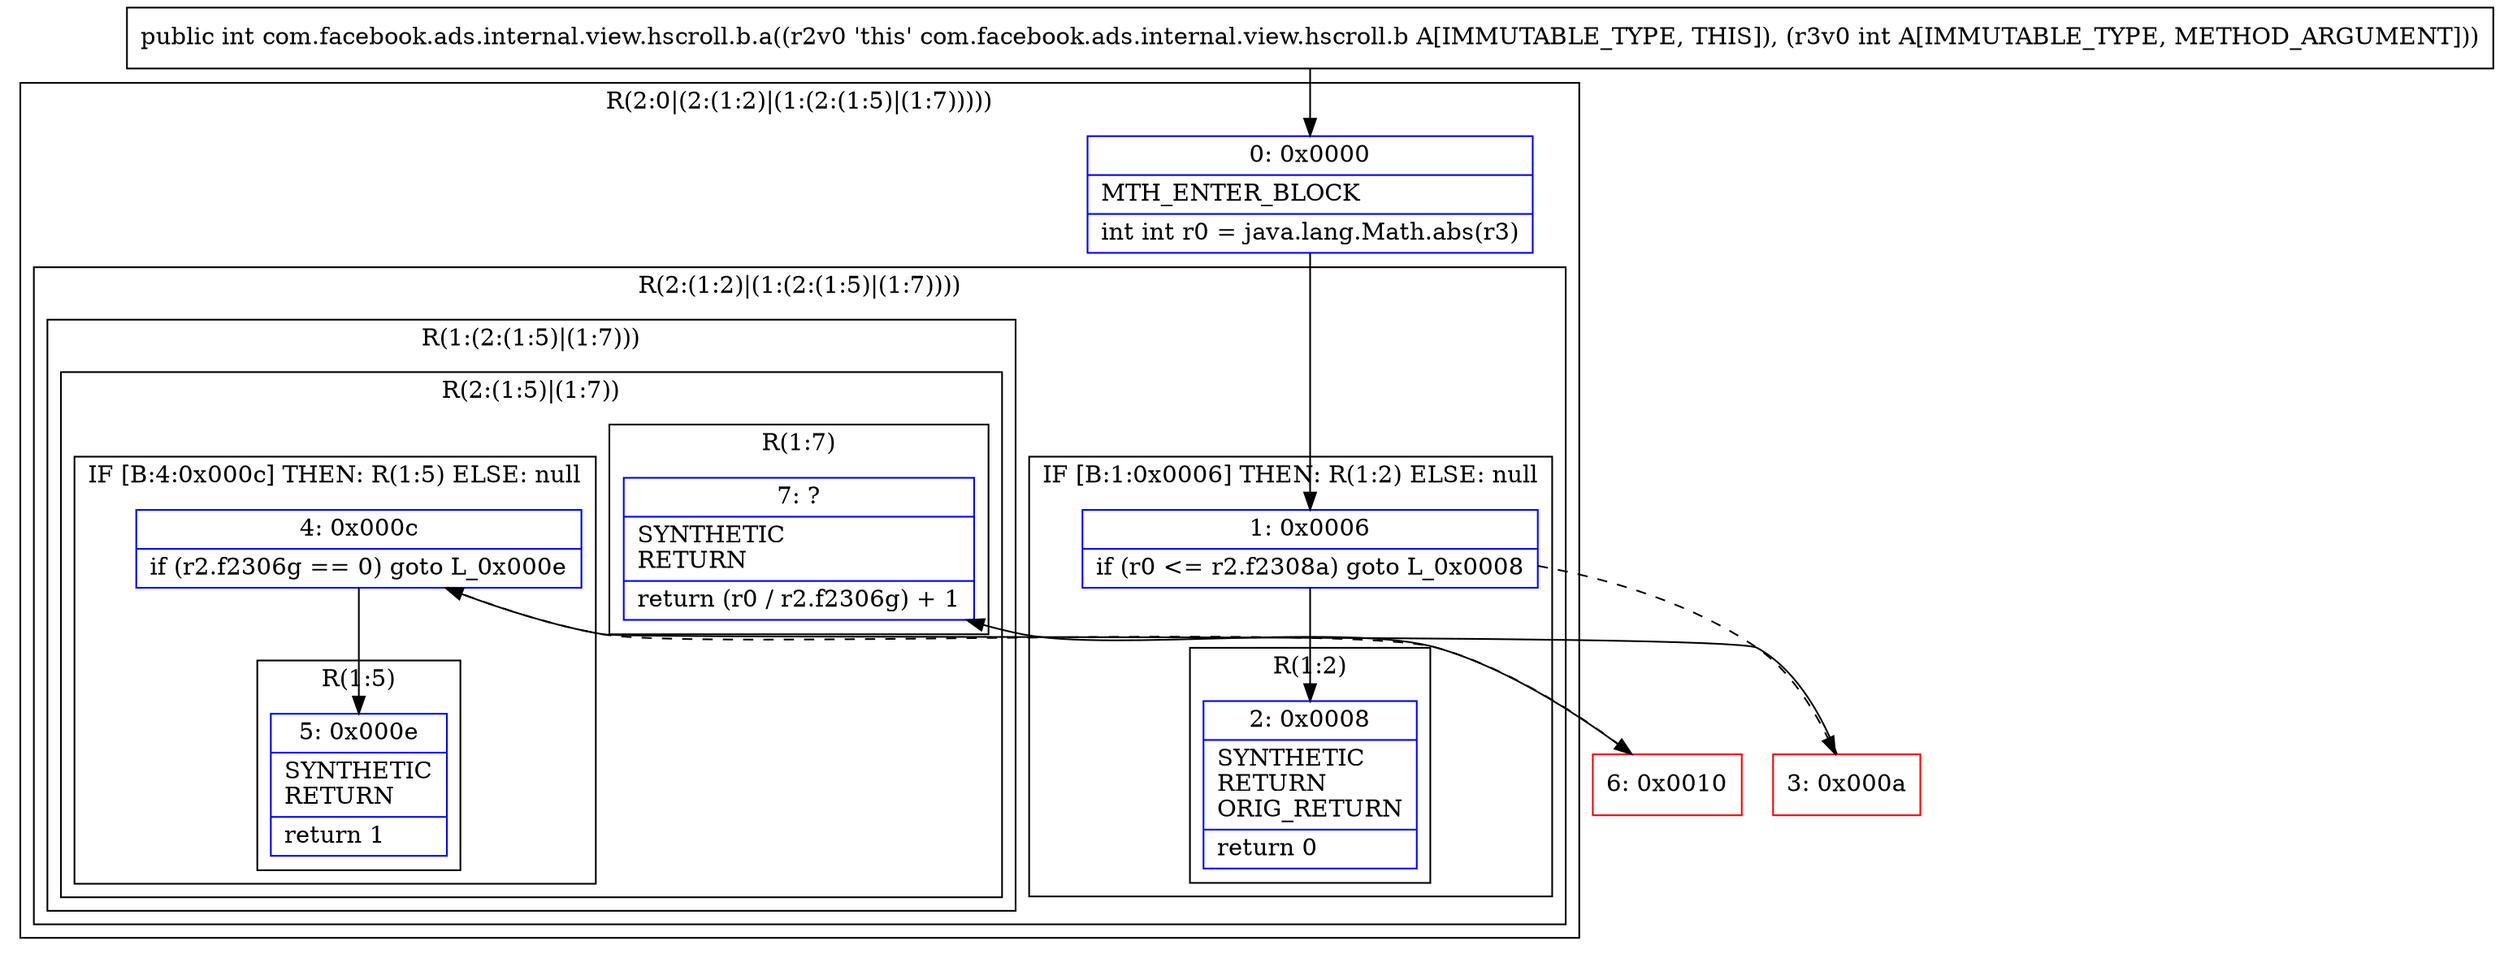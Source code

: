 digraph "CFG forcom.facebook.ads.internal.view.hscroll.b.a(I)I" {
subgraph cluster_Region_31082336 {
label = "R(2:0|(2:(1:2)|(1:(2:(1:5)|(1:7)))))";
node [shape=record,color=blue];
Node_0 [shape=record,label="{0\:\ 0x0000|MTH_ENTER_BLOCK\l|int int r0 = java.lang.Math.abs(r3)\l}"];
subgraph cluster_Region_2108647061 {
label = "R(2:(1:2)|(1:(2:(1:5)|(1:7))))";
node [shape=record,color=blue];
subgraph cluster_IfRegion_1882828827 {
label = "IF [B:1:0x0006] THEN: R(1:2) ELSE: null";
node [shape=record,color=blue];
Node_1 [shape=record,label="{1\:\ 0x0006|if (r0 \<= r2.f2308a) goto L_0x0008\l}"];
subgraph cluster_Region_71096440 {
label = "R(1:2)";
node [shape=record,color=blue];
Node_2 [shape=record,label="{2\:\ 0x0008|SYNTHETIC\lRETURN\lORIG_RETURN\l|return 0\l}"];
}
}
subgraph cluster_Region_1149122741 {
label = "R(1:(2:(1:5)|(1:7)))";
node [shape=record,color=blue];
subgraph cluster_Region_744510839 {
label = "R(2:(1:5)|(1:7))";
node [shape=record,color=blue];
subgraph cluster_IfRegion_721229216 {
label = "IF [B:4:0x000c] THEN: R(1:5) ELSE: null";
node [shape=record,color=blue];
Node_4 [shape=record,label="{4\:\ 0x000c|if (r2.f2306g == 0) goto L_0x000e\l}"];
subgraph cluster_Region_1222698911 {
label = "R(1:5)";
node [shape=record,color=blue];
Node_5 [shape=record,label="{5\:\ 0x000e|SYNTHETIC\lRETURN\l|return 1\l}"];
}
}
subgraph cluster_Region_1924321161 {
label = "R(1:7)";
node [shape=record,color=blue];
Node_7 [shape=record,label="{7\:\ ?|SYNTHETIC\lRETURN\l|return (r0 \/ r2.f2306g) + 1\l}"];
}
}
}
}
}
Node_3 [shape=record,color=red,label="{3\:\ 0x000a}"];
Node_6 [shape=record,color=red,label="{6\:\ 0x0010}"];
MethodNode[shape=record,label="{public int com.facebook.ads.internal.view.hscroll.b.a((r2v0 'this' com.facebook.ads.internal.view.hscroll.b A[IMMUTABLE_TYPE, THIS]), (r3v0 int A[IMMUTABLE_TYPE, METHOD_ARGUMENT])) }"];
MethodNode -> Node_0;
Node_0 -> Node_1;
Node_1 -> Node_2;
Node_1 -> Node_3[style=dashed];
Node_4 -> Node_5;
Node_4 -> Node_6[style=dashed];
Node_3 -> Node_4;
Node_6 -> Node_7;
}

